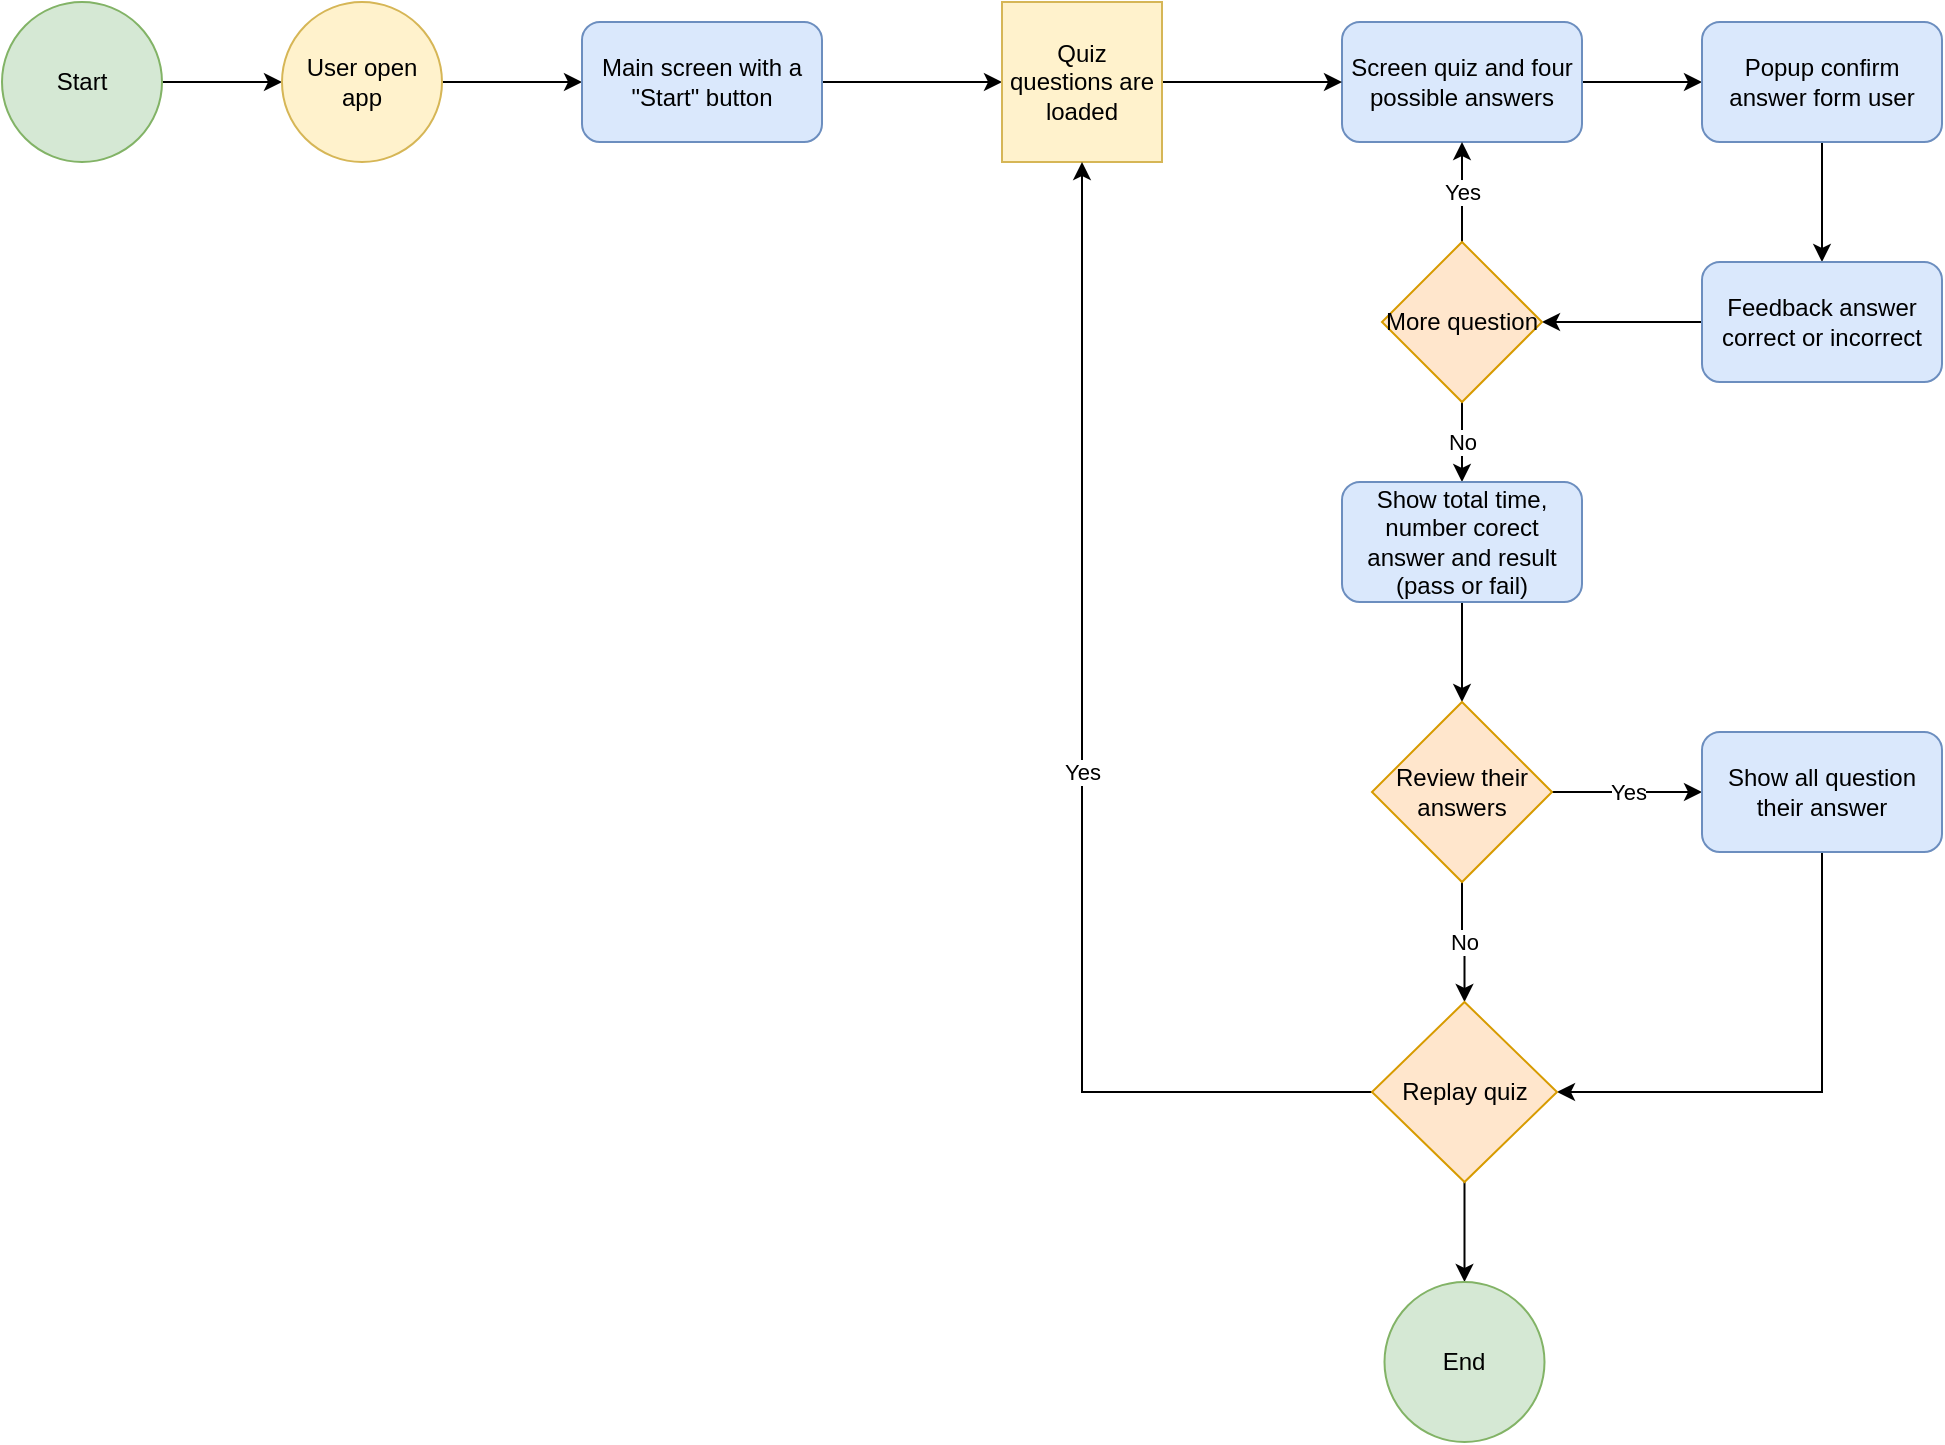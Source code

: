 <mxfile version="21.3.7" type="github">
  <diagram name="Trang-1" id="4n4b8Lw41_M_HkU3lxvP">
    <mxGraphModel dx="1834" dy="771" grid="1" gridSize="10" guides="1" tooltips="1" connect="1" arrows="1" fold="1" page="0" pageScale="1" pageWidth="827" pageHeight="1169" math="0" shadow="0">
      <root>
        <mxCell id="0" />
        <mxCell id="1" parent="0" />
        <mxCell id="OFLH9VN8QRDgNdpGOipJ-5" style="edgeStyle=orthogonalEdgeStyle;rounded=0;orthogonalLoop=1;jettySize=auto;html=1;" edge="1" parent="1" source="OFLH9VN8QRDgNdpGOipJ-2" target="OFLH9VN8QRDgNdpGOipJ-4">
          <mxGeometry relative="1" as="geometry" />
        </mxCell>
        <mxCell id="OFLH9VN8QRDgNdpGOipJ-2" value="Start" style="ellipse;whiteSpace=wrap;html=1;aspect=fixed;fillColor=#d5e8d4;strokeColor=#82b366;" vertex="1" parent="1">
          <mxGeometry x="-210" y="240" width="80" height="80" as="geometry" />
        </mxCell>
        <mxCell id="OFLH9VN8QRDgNdpGOipJ-7" style="edgeStyle=orthogonalEdgeStyle;rounded=0;orthogonalLoop=1;jettySize=auto;html=1;" edge="1" parent="1" source="OFLH9VN8QRDgNdpGOipJ-4" target="OFLH9VN8QRDgNdpGOipJ-6">
          <mxGeometry relative="1" as="geometry" />
        </mxCell>
        <mxCell id="OFLH9VN8QRDgNdpGOipJ-4" value="User open app" style="ellipse;whiteSpace=wrap;html=1;aspect=fixed;fillColor=#fff2cc;strokeColor=#d6b656;" vertex="1" parent="1">
          <mxGeometry x="-70" y="240" width="80" height="80" as="geometry" />
        </mxCell>
        <mxCell id="OFLH9VN8QRDgNdpGOipJ-30" style="edgeStyle=orthogonalEdgeStyle;rounded=0;orthogonalLoop=1;jettySize=auto;html=1;" edge="1" parent="1" source="OFLH9VN8QRDgNdpGOipJ-6" target="OFLH9VN8QRDgNdpGOipJ-29">
          <mxGeometry relative="1" as="geometry" />
        </mxCell>
        <mxCell id="OFLH9VN8QRDgNdpGOipJ-6" value="Main screen with a &quot;Start&quot; button" style="rounded=1;whiteSpace=wrap;html=1;fillColor=#dae8fc;strokeColor=#6c8ebf;" vertex="1" parent="1">
          <mxGeometry x="80" y="250" width="120" height="60" as="geometry" />
        </mxCell>
        <mxCell id="OFLH9VN8QRDgNdpGOipJ-11" style="edgeStyle=orthogonalEdgeStyle;rounded=0;orthogonalLoop=1;jettySize=auto;html=1;entryX=0;entryY=0.5;entryDx=0;entryDy=0;" edge="1" parent="1" source="OFLH9VN8QRDgNdpGOipJ-8" target="OFLH9VN8QRDgNdpGOipJ-10">
          <mxGeometry relative="1" as="geometry" />
        </mxCell>
        <mxCell id="OFLH9VN8QRDgNdpGOipJ-8" value="Screen quiz and&amp;nbsp;four possible answers" style="rounded=1;whiteSpace=wrap;html=1;fillColor=#dae8fc;strokeColor=#6c8ebf;" vertex="1" parent="1">
          <mxGeometry x="460" y="250" width="120" height="60" as="geometry" />
        </mxCell>
        <mxCell id="OFLH9VN8QRDgNdpGOipJ-13" style="edgeStyle=orthogonalEdgeStyle;rounded=0;orthogonalLoop=1;jettySize=auto;html=1;entryX=0.5;entryY=0;entryDx=0;entryDy=0;" edge="1" parent="1" source="OFLH9VN8QRDgNdpGOipJ-10" target="OFLH9VN8QRDgNdpGOipJ-12">
          <mxGeometry relative="1" as="geometry" />
        </mxCell>
        <mxCell id="OFLH9VN8QRDgNdpGOipJ-10" value="Popup confirm answer form user" style="rounded=1;whiteSpace=wrap;html=1;fillColor=#dae8fc;strokeColor=#6c8ebf;" vertex="1" parent="1">
          <mxGeometry x="640" y="250" width="120" height="60" as="geometry" />
        </mxCell>
        <mxCell id="OFLH9VN8QRDgNdpGOipJ-15" style="edgeStyle=orthogonalEdgeStyle;rounded=0;orthogonalLoop=1;jettySize=auto;html=1;" edge="1" parent="1" source="OFLH9VN8QRDgNdpGOipJ-12" target="OFLH9VN8QRDgNdpGOipJ-14">
          <mxGeometry relative="1" as="geometry" />
        </mxCell>
        <mxCell id="OFLH9VN8QRDgNdpGOipJ-12" value="Feedback answer correct or incorrect" style="rounded=1;whiteSpace=wrap;html=1;fillColor=#dae8fc;strokeColor=#6c8ebf;" vertex="1" parent="1">
          <mxGeometry x="640" y="370" width="120" height="60" as="geometry" />
        </mxCell>
        <mxCell id="OFLH9VN8QRDgNdpGOipJ-16" value="Yes" style="edgeStyle=orthogonalEdgeStyle;rounded=0;orthogonalLoop=1;jettySize=auto;html=1;" edge="1" parent="1" source="OFLH9VN8QRDgNdpGOipJ-14" target="OFLH9VN8QRDgNdpGOipJ-8">
          <mxGeometry relative="1" as="geometry" />
        </mxCell>
        <mxCell id="OFLH9VN8QRDgNdpGOipJ-18" value="No" style="edgeStyle=orthogonalEdgeStyle;rounded=0;orthogonalLoop=1;jettySize=auto;html=1;" edge="1" parent="1" source="OFLH9VN8QRDgNdpGOipJ-14" target="OFLH9VN8QRDgNdpGOipJ-17">
          <mxGeometry relative="1" as="geometry" />
        </mxCell>
        <mxCell id="OFLH9VN8QRDgNdpGOipJ-14" value="More question" style="rhombus;whiteSpace=wrap;html=1;fillColor=#ffe6cc;strokeColor=#d79b00;" vertex="1" parent="1">
          <mxGeometry x="480" y="360" width="80" height="80" as="geometry" />
        </mxCell>
        <mxCell id="OFLH9VN8QRDgNdpGOipJ-26" style="edgeStyle=orthogonalEdgeStyle;rounded=0;orthogonalLoop=1;jettySize=auto;html=1;" edge="1" parent="1" source="OFLH9VN8QRDgNdpGOipJ-17" target="OFLH9VN8QRDgNdpGOipJ-25">
          <mxGeometry relative="1" as="geometry" />
        </mxCell>
        <mxCell id="OFLH9VN8QRDgNdpGOipJ-17" value="Show&amp;nbsp;total time, number corect answer and result (pass or fail)" style="rounded=1;whiteSpace=wrap;html=1;fillColor=#dae8fc;strokeColor=#6c8ebf;" vertex="1" parent="1">
          <mxGeometry x="460" y="480" width="120" height="60" as="geometry" />
        </mxCell>
        <mxCell id="OFLH9VN8QRDgNdpGOipJ-28" value="Yes" style="edgeStyle=orthogonalEdgeStyle;rounded=0;orthogonalLoop=1;jettySize=auto;html=1;entryX=0;entryY=0.5;entryDx=0;entryDy=0;" edge="1" parent="1" source="OFLH9VN8QRDgNdpGOipJ-25" target="OFLH9VN8QRDgNdpGOipJ-27">
          <mxGeometry relative="1" as="geometry" />
        </mxCell>
        <mxCell id="OFLH9VN8QRDgNdpGOipJ-33" value="No" style="edgeStyle=orthogonalEdgeStyle;rounded=0;orthogonalLoop=1;jettySize=auto;html=1;" edge="1" parent="1" source="OFLH9VN8QRDgNdpGOipJ-25" target="OFLH9VN8QRDgNdpGOipJ-32">
          <mxGeometry relative="1" as="geometry" />
        </mxCell>
        <mxCell id="OFLH9VN8QRDgNdpGOipJ-25" value="Review their answers" style="rhombus;whiteSpace=wrap;html=1;fillColor=#ffe6cc;strokeColor=#d79b00;" vertex="1" parent="1">
          <mxGeometry x="475" y="590" width="90" height="90" as="geometry" />
        </mxCell>
        <mxCell id="OFLH9VN8QRDgNdpGOipJ-35" style="edgeStyle=orthogonalEdgeStyle;rounded=0;orthogonalLoop=1;jettySize=auto;html=1;entryX=1;entryY=0.5;entryDx=0;entryDy=0;" edge="1" parent="1" source="OFLH9VN8QRDgNdpGOipJ-27" target="OFLH9VN8QRDgNdpGOipJ-32">
          <mxGeometry relative="1" as="geometry">
            <Array as="points">
              <mxPoint x="700" y="785" />
            </Array>
          </mxGeometry>
        </mxCell>
        <mxCell id="OFLH9VN8QRDgNdpGOipJ-27" value="Show all question their answer" style="rounded=1;whiteSpace=wrap;html=1;fillColor=#dae8fc;strokeColor=#6c8ebf;" vertex="1" parent="1">
          <mxGeometry x="640" y="605" width="120" height="60" as="geometry" />
        </mxCell>
        <mxCell id="OFLH9VN8QRDgNdpGOipJ-31" value="" style="edgeStyle=orthogonalEdgeStyle;rounded=0;orthogonalLoop=1;jettySize=auto;html=1;" edge="1" parent="1" source="OFLH9VN8QRDgNdpGOipJ-29" target="OFLH9VN8QRDgNdpGOipJ-8">
          <mxGeometry relative="1" as="geometry" />
        </mxCell>
        <mxCell id="OFLH9VN8QRDgNdpGOipJ-29" value="Quiz questions are loaded" style="whiteSpace=wrap;html=1;aspect=fixed;fillColor=#fff2cc;strokeColor=#d6b656;" vertex="1" parent="1">
          <mxGeometry x="290" y="240" width="80" height="80" as="geometry" />
        </mxCell>
        <mxCell id="OFLH9VN8QRDgNdpGOipJ-34" value="Yes" style="edgeStyle=orthogonalEdgeStyle;rounded=0;orthogonalLoop=1;jettySize=auto;html=1;entryX=0.5;entryY=1;entryDx=0;entryDy=0;" edge="1" parent="1" source="OFLH9VN8QRDgNdpGOipJ-32" target="OFLH9VN8QRDgNdpGOipJ-29">
          <mxGeometry relative="1" as="geometry" />
        </mxCell>
        <mxCell id="OFLH9VN8QRDgNdpGOipJ-37" style="edgeStyle=orthogonalEdgeStyle;rounded=0;orthogonalLoop=1;jettySize=auto;html=1;" edge="1" parent="1" source="OFLH9VN8QRDgNdpGOipJ-32" target="OFLH9VN8QRDgNdpGOipJ-36">
          <mxGeometry relative="1" as="geometry" />
        </mxCell>
        <mxCell id="OFLH9VN8QRDgNdpGOipJ-32" value="Replay quiz" style="rhombus;whiteSpace=wrap;html=1;fillColor=#ffe6cc;strokeColor=#d79b00;" vertex="1" parent="1">
          <mxGeometry x="475" y="740" width="92.5" height="90" as="geometry" />
        </mxCell>
        <mxCell id="OFLH9VN8QRDgNdpGOipJ-36" value="End" style="ellipse;whiteSpace=wrap;html=1;aspect=fixed;fillColor=#d5e8d4;strokeColor=#82b366;" vertex="1" parent="1">
          <mxGeometry x="481.25" y="880" width="80" height="80" as="geometry" />
        </mxCell>
      </root>
    </mxGraphModel>
  </diagram>
</mxfile>
